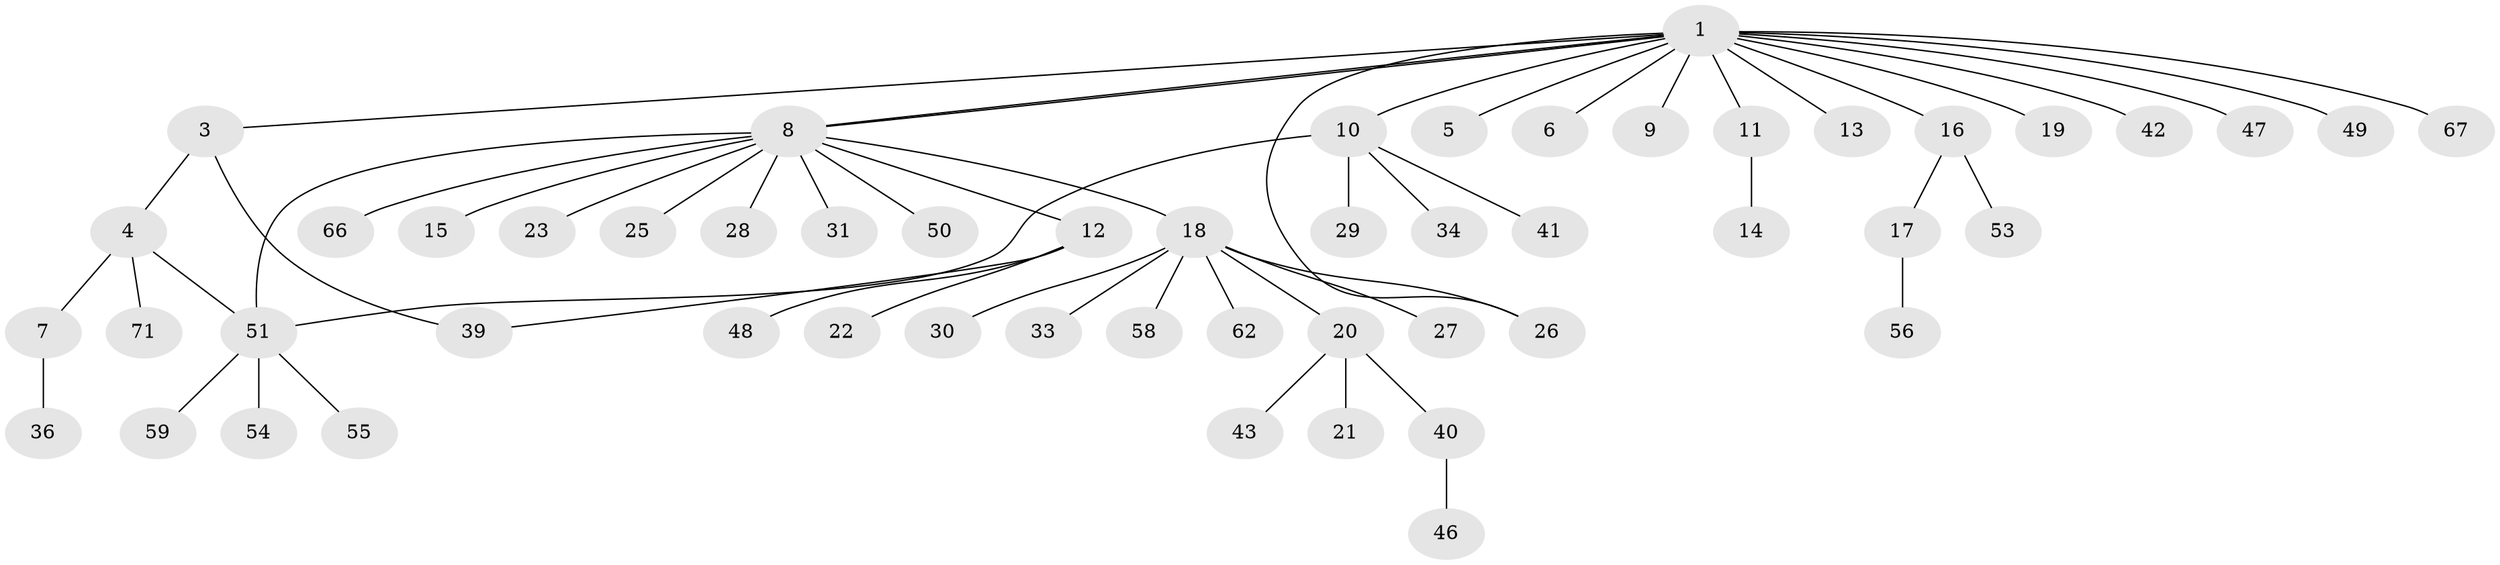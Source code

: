 // original degree distribution, {13: 0.028169014084507043, 5: 0.04225352112676056, 3: 0.056338028169014086, 4: 0.04225352112676056, 1: 0.6197183098591549, 2: 0.18309859154929578, 9: 0.014084507042253521, 6: 0.014084507042253521}
// Generated by graph-tools (version 1.1) at 2025/41/03/06/25 10:41:50]
// undirected, 53 vertices, 57 edges
graph export_dot {
graph [start="1"]
  node [color=gray90,style=filled];
  1 [super="+2"];
  3 [super="+38"];
  4 [super="+52"];
  5;
  6;
  7 [super="+69"];
  8 [super="+63"];
  9;
  10 [super="+44"];
  11 [super="+60"];
  12 [super="+24"];
  13 [super="+65"];
  14;
  15;
  16 [super="+45"];
  17;
  18 [super="+32"];
  19;
  20 [super="+64"];
  21 [super="+35"];
  22;
  23;
  25;
  26 [super="+37"];
  27;
  28;
  29;
  30;
  31;
  33 [super="+61"];
  34;
  36;
  39;
  40 [super="+70"];
  41;
  42;
  43;
  46;
  47;
  48;
  49;
  50;
  51 [super="+57"];
  53;
  54;
  55;
  56 [super="+68"];
  58;
  59;
  62;
  66;
  67;
  71;
  1 -- 3;
  1 -- 5;
  1 -- 6;
  1 -- 8;
  1 -- 8;
  1 -- 9;
  1 -- 10;
  1 -- 11;
  1 -- 19;
  1 -- 42;
  1 -- 49;
  1 -- 16;
  1 -- 67;
  1 -- 13;
  1 -- 47;
  1 -- 26;
  3 -- 4;
  3 -- 39;
  4 -- 7;
  4 -- 51;
  4 -- 71;
  7 -- 36;
  8 -- 12;
  8 -- 15;
  8 -- 18;
  8 -- 23;
  8 -- 25;
  8 -- 28;
  8 -- 31;
  8 -- 50;
  8 -- 51;
  8 -- 66;
  10 -- 29;
  10 -- 34;
  10 -- 41;
  10 -- 51;
  11 -- 14;
  12 -- 22;
  12 -- 39;
  12 -- 48;
  16 -- 17;
  16 -- 53;
  17 -- 56;
  18 -- 20;
  18 -- 26;
  18 -- 27;
  18 -- 30;
  18 -- 33;
  18 -- 58;
  18 -- 62;
  20 -- 21;
  20 -- 40;
  20 -- 43;
  40 -- 46;
  51 -- 54;
  51 -- 55;
  51 -- 59;
}
